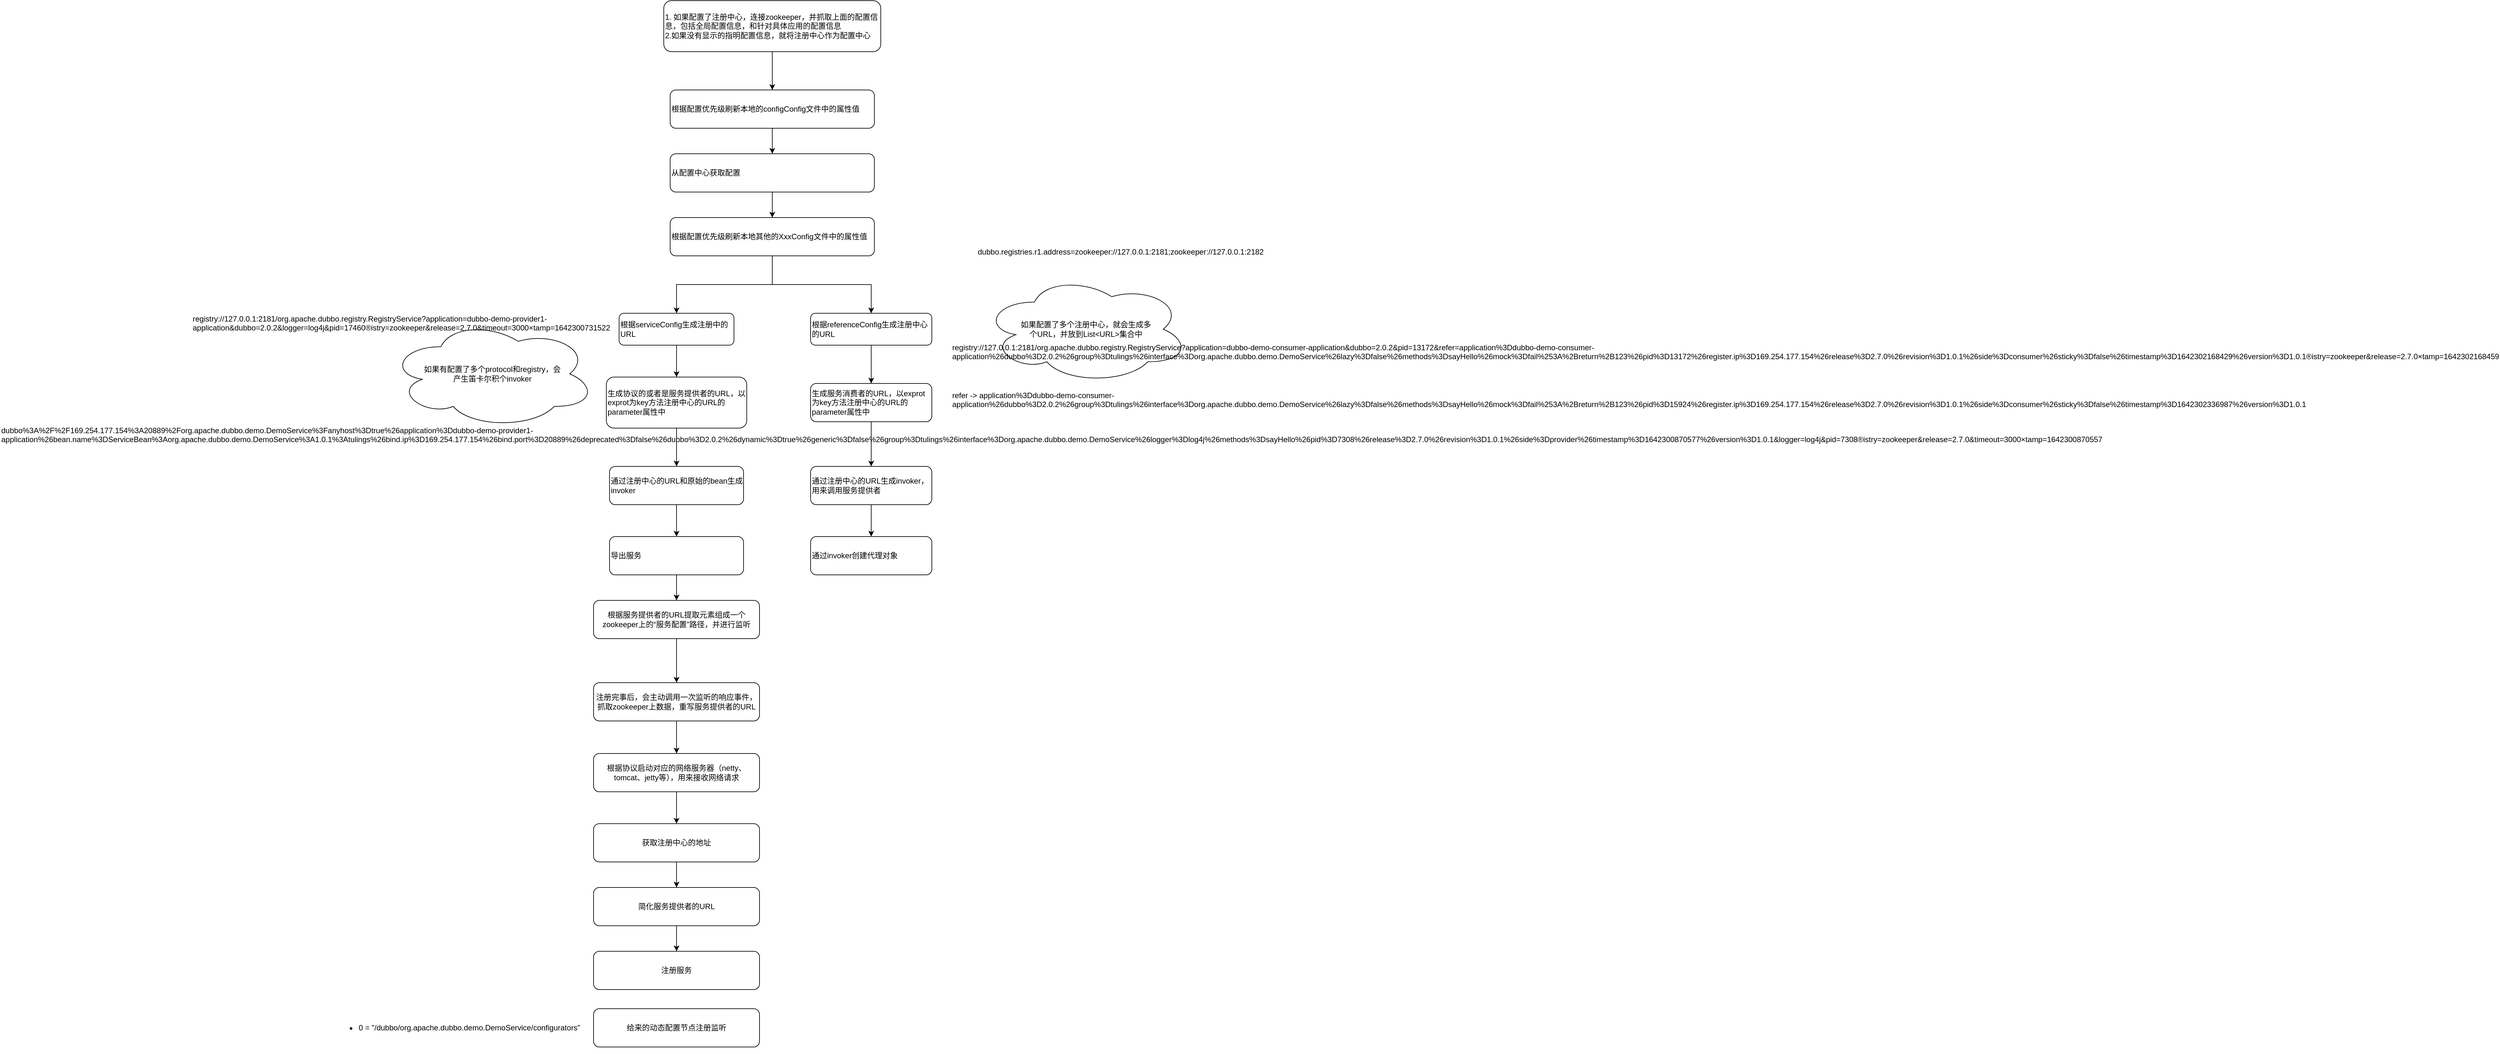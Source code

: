 <mxfile version="16.2.7" type="github">
  <diagram id="X9GWFMycw5CkecgqAMtU" name="第 1 页">
    <mxGraphModel dx="2249" dy="839" grid="1" gridSize="10" guides="1" tooltips="1" connect="1" arrows="1" fold="1" page="1" pageScale="1" pageWidth="827" pageHeight="1169" math="0" shadow="0">
      <root>
        <mxCell id="0" />
        <mxCell id="1" parent="0" />
        <mxCell id="zEMwbz32WlnbUP1lw_Iq-3" style="edgeStyle=orthogonalEdgeStyle;rounded=0;orthogonalLoop=1;jettySize=auto;html=1;exitX=0.5;exitY=1;exitDx=0;exitDy=0;" edge="1" parent="1" source="zEMwbz32WlnbUP1lw_Iq-1" target="zEMwbz32WlnbUP1lw_Iq-2">
          <mxGeometry relative="1" as="geometry" />
        </mxCell>
        <mxCell id="zEMwbz32WlnbUP1lw_Iq-1" value="1. 如果配置了注册中心，连接zookeeper，并抓取上面的配置信息，包括全局配置信息，和针对具体应用的配置信息&lt;br&gt;2.如果没有显示的指明配置信息，就将注册中心作为配置中心" style="rounded=1;whiteSpace=wrap;html=1;align=left;" vertex="1" parent="1">
          <mxGeometry x="710" y="40" width="340" height="80" as="geometry" />
        </mxCell>
        <mxCell id="zEMwbz32WlnbUP1lw_Iq-5" style="edgeStyle=orthogonalEdgeStyle;rounded=0;orthogonalLoop=1;jettySize=auto;html=1;exitX=0.5;exitY=1;exitDx=0;exitDy=0;entryX=0.5;entryY=0;entryDx=0;entryDy=0;" edge="1" parent="1" source="zEMwbz32WlnbUP1lw_Iq-2" target="zEMwbz32WlnbUP1lw_Iq-33">
          <mxGeometry relative="1" as="geometry">
            <mxPoint x="880" y="290" as="targetPoint" />
          </mxGeometry>
        </mxCell>
        <mxCell id="zEMwbz32WlnbUP1lw_Iq-2" value="根据配置优先级刷新本地的configConfig文件中的属性值" style="rounded=1;whiteSpace=wrap;html=1;align=left;" vertex="1" parent="1">
          <mxGeometry x="720" y="180" width="320" height="60" as="geometry" />
        </mxCell>
        <mxCell id="zEMwbz32WlnbUP1lw_Iq-8" style="edgeStyle=orthogonalEdgeStyle;rounded=0;orthogonalLoop=1;jettySize=auto;html=1;exitX=0.5;exitY=1;exitDx=0;exitDy=0;" edge="1" parent="1" source="zEMwbz32WlnbUP1lw_Iq-4" target="zEMwbz32WlnbUP1lw_Iq-6">
          <mxGeometry relative="1" as="geometry" />
        </mxCell>
        <mxCell id="zEMwbz32WlnbUP1lw_Iq-9" style="edgeStyle=orthogonalEdgeStyle;rounded=0;orthogonalLoop=1;jettySize=auto;html=1;exitX=0.5;exitY=1;exitDx=0;exitDy=0;" edge="1" parent="1" source="zEMwbz32WlnbUP1lw_Iq-4" target="zEMwbz32WlnbUP1lw_Iq-7">
          <mxGeometry relative="1" as="geometry" />
        </mxCell>
        <mxCell id="zEMwbz32WlnbUP1lw_Iq-4" value="根据配置优先级刷新本地其他的XxxConfig文件中的属性值" style="rounded=1;whiteSpace=wrap;html=1;align=left;" vertex="1" parent="1">
          <mxGeometry x="720" y="380" width="320" height="60" as="geometry" />
        </mxCell>
        <mxCell id="zEMwbz32WlnbUP1lw_Iq-15" style="edgeStyle=orthogonalEdgeStyle;rounded=0;orthogonalLoop=1;jettySize=auto;html=1;exitX=0.5;exitY=1;exitDx=0;exitDy=0;" edge="1" parent="1" source="zEMwbz32WlnbUP1lw_Iq-6" target="zEMwbz32WlnbUP1lw_Iq-12">
          <mxGeometry relative="1" as="geometry" />
        </mxCell>
        <mxCell id="zEMwbz32WlnbUP1lw_Iq-6" value="根据serviceConfig生成注册中的URL" style="rounded=1;whiteSpace=wrap;html=1;align=left;" vertex="1" parent="1">
          <mxGeometry x="640" y="530" width="180" height="50" as="geometry" />
        </mxCell>
        <mxCell id="zEMwbz32WlnbUP1lw_Iq-23" style="edgeStyle=orthogonalEdgeStyle;rounded=0;orthogonalLoop=1;jettySize=auto;html=1;exitX=0.5;exitY=1;exitDx=0;exitDy=0;" edge="1" parent="1" source="zEMwbz32WlnbUP1lw_Iq-7" target="zEMwbz32WlnbUP1lw_Iq-22">
          <mxGeometry relative="1" as="geometry" />
        </mxCell>
        <mxCell id="zEMwbz32WlnbUP1lw_Iq-7" value="根据referenceConfig生成注册中心的URL" style="rounded=1;whiteSpace=wrap;html=1;align=left;" vertex="1" parent="1">
          <mxGeometry x="940" y="530" width="190" height="50" as="geometry" />
        </mxCell>
        <mxCell id="zEMwbz32WlnbUP1lw_Iq-10" value="如果配置了多个注册中心，就会生成多&lt;br&gt;个URL，并放到List&amp;lt;URL&amp;gt;集合中" style="ellipse;shape=cloud;whiteSpace=wrap;html=1;" vertex="1" parent="1">
          <mxGeometry x="1210" y="470" width="323" height="170" as="geometry" />
        </mxCell>
        <mxCell id="zEMwbz32WlnbUP1lw_Iq-11" value="dubbo.registries.r1.address=zookeeper://127.0.0.1:2181;zookeeper://127.0.0.1:2182" style="text;whiteSpace=wrap;html=1;" vertex="1" parent="1">
          <mxGeometry x="1200" y="420" width="470" height="30" as="geometry" />
        </mxCell>
        <mxCell id="zEMwbz32WlnbUP1lw_Iq-14" value="" style="edgeStyle=orthogonalEdgeStyle;rounded=0;orthogonalLoop=1;jettySize=auto;html=1;" edge="1" parent="1" source="zEMwbz32WlnbUP1lw_Iq-12" target="zEMwbz32WlnbUP1lw_Iq-13">
          <mxGeometry relative="1" as="geometry" />
        </mxCell>
        <mxCell id="zEMwbz32WlnbUP1lw_Iq-12" value="生成协议的或者是服务提供者的URL，以exprot为key方法注册中心的URL的parameter属性中" style="rounded=1;whiteSpace=wrap;html=1;align=left;" vertex="1" parent="1">
          <mxGeometry x="620" y="630" width="220" height="80" as="geometry" />
        </mxCell>
        <mxCell id="zEMwbz32WlnbUP1lw_Iq-18" style="edgeStyle=orthogonalEdgeStyle;rounded=0;orthogonalLoop=1;jettySize=auto;html=1;exitX=0.5;exitY=1;exitDx=0;exitDy=0;" edge="1" parent="1" source="zEMwbz32WlnbUP1lw_Iq-13" target="zEMwbz32WlnbUP1lw_Iq-17">
          <mxGeometry relative="1" as="geometry" />
        </mxCell>
        <mxCell id="zEMwbz32WlnbUP1lw_Iq-13" value="通过注册中心的URL和原始的bean生成invoker" style="rounded=1;whiteSpace=wrap;html=1;align=left;" vertex="1" parent="1">
          <mxGeometry x="625" y="770" width="210" height="60" as="geometry" />
        </mxCell>
        <mxCell id="zEMwbz32WlnbUP1lw_Iq-16" value="如果有配置了多个protocol和registry，会&lt;br&gt;产生笛卡尔积个invoker" style="ellipse;shape=cloud;whiteSpace=wrap;html=1;" vertex="1" parent="1">
          <mxGeometry x="280" y="540" width="323" height="170" as="geometry" />
        </mxCell>
        <mxCell id="zEMwbz32WlnbUP1lw_Iq-30" style="edgeStyle=orthogonalEdgeStyle;rounded=0;orthogonalLoop=1;jettySize=auto;html=1;exitX=0.5;exitY=1;exitDx=0;exitDy=0;" edge="1" parent="1" source="zEMwbz32WlnbUP1lw_Iq-17" target="zEMwbz32WlnbUP1lw_Iq-29">
          <mxGeometry relative="1" as="geometry" />
        </mxCell>
        <mxCell id="zEMwbz32WlnbUP1lw_Iq-17" value="导出服务" style="rounded=1;whiteSpace=wrap;html=1;align=left;" vertex="1" parent="1">
          <mxGeometry x="625" y="880" width="210" height="60" as="geometry" />
        </mxCell>
        <mxCell id="zEMwbz32WlnbUP1lw_Iq-19" value="registry://127.0.0.1:2181/org.apache.dubbo.registry.RegistryService?application=dubbo-demo-provider1-application&amp;dubbo=2.0.2&amp;logger=log4j&amp;pid=17460&amp;registry=zookeeper&amp;release=2.7.0&amp;timeout=3000&amp;timestamp=1642300731522" style="text;whiteSpace=wrap;html=1;" vertex="1" parent="1">
          <mxGeometry x="-30" y="525" width="550" height="60" as="geometry" />
        </mxCell>
        <mxCell id="zEMwbz32WlnbUP1lw_Iq-20" value="dubbo%3A%2F%2F169.254.177.154%3A20889%2Forg.apache.dubbo.demo.DemoService%3Fanyhost%3Dtrue%26application%3Ddubbo-demo-provider1-application%26bean.name%3DServiceBean%3Aorg.apache.dubbo.demo.DemoService%3A1.0.1%3Atulings%26bind.ip%3D169.254.177.154%26bind.port%3D20889%26deprecated%3Dfalse%26dubbo%3D2.0.2%26dynamic%3Dtrue%26generic%3Dfalse%26group%3Dtulings%26interface%3Dorg.apache.dubbo.demo.DemoService%26logger%3Dlog4j%26methods%3DsayHello%26pid%3D7308%26release%3D2.7.0%26revision%3D1.0.1%26side%3Dprovider%26timestamp%3D1642300870577%26version%3D1.0.1&amp;logger=log4j&amp;pid=7308&amp;registry=zookeeper&amp;release=2.7.0&amp;timeout=3000&amp;timestamp=1642300870557" style="text;whiteSpace=wrap;html=1;" vertex="1" parent="1">
          <mxGeometry x="-330" y="700" width="550" height="60" as="geometry" />
        </mxCell>
        <mxCell id="zEMwbz32WlnbUP1lw_Iq-21" value="registry://127.0.0.1:2181/org.apache.dubbo.registry.RegistryService?application=dubbo-demo-consumer-application&amp;dubbo=2.0.2&amp;pid=13172&amp;refer=application%3Ddubbo-demo-consumer-application%26dubbo%3D2.0.2%26group%3Dtulings%26interface%3Dorg.apache.dubbo.demo.DemoService%26lazy%3Dfalse%26methods%3DsayHello%26mock%3Dfail%253A%2Breturn%2B123%26pid%3D13172%26register.ip%3D169.254.177.154%26release%3D2.7.0%26revision%3D1.0.1%26side%3Dconsumer%26sticky%3Dfalse%26timestamp%3D1642302168429%26version%3D1.0.1&amp;registry=zookeeper&amp;release=2.7.0&amp;timestamp=1642302168459" style="text;whiteSpace=wrap;html=1;" vertex="1" parent="1">
          <mxGeometry x="1160" y="570" width="550" height="60" as="geometry" />
        </mxCell>
        <mxCell id="zEMwbz32WlnbUP1lw_Iq-26" style="edgeStyle=orthogonalEdgeStyle;rounded=0;orthogonalLoop=1;jettySize=auto;html=1;exitX=0.5;exitY=1;exitDx=0;exitDy=0;entryX=0.5;entryY=0;entryDx=0;entryDy=0;" edge="1" parent="1" source="zEMwbz32WlnbUP1lw_Iq-22" target="zEMwbz32WlnbUP1lw_Iq-25">
          <mxGeometry relative="1" as="geometry" />
        </mxCell>
        <mxCell id="zEMwbz32WlnbUP1lw_Iq-22" value="生成服务消费者的URL，以exprot为key方法注册中心的URL的parameter属性中" style="rounded=1;whiteSpace=wrap;html=1;align=left;" vertex="1" parent="1">
          <mxGeometry x="940" y="640" width="190" height="60" as="geometry" />
        </mxCell>
        <mxCell id="zEMwbz32WlnbUP1lw_Iq-24" value="refer -&gt; application%3Ddubbo-demo-consumer-application%26dubbo%3D2.0.2%26group%3Dtulings%26interface%3Dorg.apache.dubbo.demo.DemoService%26lazy%3Dfalse%26methods%3DsayHello%26mock%3Dfail%253A%2Breturn%2B123%26pid%3D15924%26register.ip%3D169.254.177.154%26release%3D2.7.0%26revision%3D1.0.1%26side%3Dconsumer%26sticky%3Dfalse%26timestamp%3D1642302336987%26version%3D1.0.1" style="text;whiteSpace=wrap;html=1;" vertex="1" parent="1">
          <mxGeometry x="1160" y="645" width="550" height="40" as="geometry" />
        </mxCell>
        <mxCell id="zEMwbz32WlnbUP1lw_Iq-28" style="edgeStyle=orthogonalEdgeStyle;rounded=0;orthogonalLoop=1;jettySize=auto;html=1;exitX=0.5;exitY=1;exitDx=0;exitDy=0;" edge="1" parent="1" source="zEMwbz32WlnbUP1lw_Iq-25" target="zEMwbz32WlnbUP1lw_Iq-27">
          <mxGeometry relative="1" as="geometry" />
        </mxCell>
        <mxCell id="zEMwbz32WlnbUP1lw_Iq-25" value="&lt;span&gt;通过注册中心的URL生成invoker，用来调用服务提供者&lt;/span&gt;" style="rounded=1;whiteSpace=wrap;html=1;align=left;" vertex="1" parent="1">
          <mxGeometry x="940" y="770" width="190" height="60" as="geometry" />
        </mxCell>
        <mxCell id="zEMwbz32WlnbUP1lw_Iq-27" value="&lt;span&gt;通过invoker创建代理对象&lt;/span&gt;" style="rounded=1;whiteSpace=wrap;html=1;align=left;" vertex="1" parent="1">
          <mxGeometry x="940" y="880" width="190" height="60" as="geometry" />
        </mxCell>
        <mxCell id="zEMwbz32WlnbUP1lw_Iq-36" style="edgeStyle=orthogonalEdgeStyle;rounded=0;orthogonalLoop=1;jettySize=auto;html=1;exitX=0.5;exitY=1;exitDx=0;exitDy=0;entryX=0.5;entryY=0;entryDx=0;entryDy=0;" edge="1" parent="1" source="zEMwbz32WlnbUP1lw_Iq-29" target="zEMwbz32WlnbUP1lw_Iq-31">
          <mxGeometry relative="1" as="geometry" />
        </mxCell>
        <mxCell id="zEMwbz32WlnbUP1lw_Iq-29" value="根据服务提供者的URL提取元素组成一个zookeeper上的“服务配置”路径，并进行监听" style="rounded=1;whiteSpace=wrap;html=1;" vertex="1" parent="1">
          <mxGeometry x="600" y="980" width="260" height="60" as="geometry" />
        </mxCell>
        <mxCell id="zEMwbz32WlnbUP1lw_Iq-37" style="edgeStyle=orthogonalEdgeStyle;rounded=0;orthogonalLoop=1;jettySize=auto;html=1;exitX=0.5;exitY=1;exitDx=0;exitDy=0;" edge="1" parent="1" source="zEMwbz32WlnbUP1lw_Iq-31" target="zEMwbz32WlnbUP1lw_Iq-35">
          <mxGeometry relative="1" as="geometry" />
        </mxCell>
        <mxCell id="zEMwbz32WlnbUP1lw_Iq-31" value="注册完事后，会主动调用一次监听的响应事件，抓取zookeeper上数据，重写服务提供者的URL" style="rounded=1;whiteSpace=wrap;html=1;" vertex="1" parent="1">
          <mxGeometry x="600" y="1109" width="260" height="60" as="geometry" />
        </mxCell>
        <mxCell id="zEMwbz32WlnbUP1lw_Iq-34" style="edgeStyle=orthogonalEdgeStyle;rounded=0;orthogonalLoop=1;jettySize=auto;html=1;exitX=0.5;exitY=1;exitDx=0;exitDy=0;" edge="1" parent="1" source="zEMwbz32WlnbUP1lw_Iq-33" target="zEMwbz32WlnbUP1lw_Iq-4">
          <mxGeometry relative="1" as="geometry" />
        </mxCell>
        <mxCell id="zEMwbz32WlnbUP1lw_Iq-33" value="从配置中心获取配置" style="rounded=1;whiteSpace=wrap;html=1;align=left;" vertex="1" parent="1">
          <mxGeometry x="720" y="280" width="320" height="60" as="geometry" />
        </mxCell>
        <mxCell id="zEMwbz32WlnbUP1lw_Iq-40" style="edgeStyle=orthogonalEdgeStyle;rounded=0;orthogonalLoop=1;jettySize=auto;html=1;exitX=0.5;exitY=1;exitDx=0;exitDy=0;" edge="1" parent="1" source="zEMwbz32WlnbUP1lw_Iq-35" target="zEMwbz32WlnbUP1lw_Iq-38">
          <mxGeometry relative="1" as="geometry" />
        </mxCell>
        <mxCell id="zEMwbz32WlnbUP1lw_Iq-35" value="根据协议启动&lt;span&gt;对应的网络服务器（netty、tomcat、jetty等），用来接收网络请求&lt;/span&gt;" style="rounded=1;whiteSpace=wrap;html=1;" vertex="1" parent="1">
          <mxGeometry x="600" y="1220" width="260" height="60" as="geometry" />
        </mxCell>
        <mxCell id="zEMwbz32WlnbUP1lw_Iq-41" style="edgeStyle=orthogonalEdgeStyle;rounded=0;orthogonalLoop=1;jettySize=auto;html=1;exitX=0.5;exitY=1;exitDx=0;exitDy=0;" edge="1" parent="1" source="zEMwbz32WlnbUP1lw_Iq-38" target="zEMwbz32WlnbUP1lw_Iq-39">
          <mxGeometry relative="1" as="geometry" />
        </mxCell>
        <mxCell id="zEMwbz32WlnbUP1lw_Iq-38" value="获取注册中心的地址" style="rounded=1;whiteSpace=wrap;html=1;" vertex="1" parent="1">
          <mxGeometry x="600" y="1330" width="260" height="60" as="geometry" />
        </mxCell>
        <mxCell id="zEMwbz32WlnbUP1lw_Iq-43" style="edgeStyle=orthogonalEdgeStyle;rounded=0;orthogonalLoop=1;jettySize=auto;html=1;exitX=0.5;exitY=1;exitDx=0;exitDy=0;" edge="1" parent="1" source="zEMwbz32WlnbUP1lw_Iq-39" target="zEMwbz32WlnbUP1lw_Iq-42">
          <mxGeometry relative="1" as="geometry" />
        </mxCell>
        <mxCell id="zEMwbz32WlnbUP1lw_Iq-39" value="简化服务提供者的URL" style="rounded=1;whiteSpace=wrap;html=1;" vertex="1" parent="1">
          <mxGeometry x="600" y="1430" width="260" height="60" as="geometry" />
        </mxCell>
        <mxCell id="zEMwbz32WlnbUP1lw_Iq-42" value="注册服务" style="rounded=1;whiteSpace=wrap;html=1;" vertex="1" parent="1">
          <mxGeometry x="600" y="1530" width="260" height="60" as="geometry" />
        </mxCell>
        <mxCell id="zEMwbz32WlnbUP1lw_Iq-44" value="给来的动态配置节点注册监听" style="rounded=1;whiteSpace=wrap;html=1;" vertex="1" parent="1">
          <mxGeometry x="600" y="1620" width="260" height="60" as="geometry" />
        </mxCell>
        <mxCell id="zEMwbz32WlnbUP1lw_Iq-45" value="&lt;ul&gt;&#xa;  &lt;li&gt;0 = &quot;/dubbo/org.apache.dubbo.demo.DemoService/configurators&quot;&lt;/li&gt;&#xa;&lt;/ul&gt;" style="text;whiteSpace=wrap;html=1;" vertex="1" parent="1">
          <mxGeometry x="190" y="1610" width="410" height="80" as="geometry" />
        </mxCell>
      </root>
    </mxGraphModel>
  </diagram>
</mxfile>
